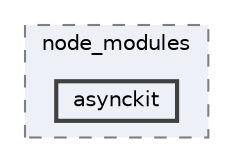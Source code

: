 digraph "pkiclassroomrescheduler/src/main/frontend/node_modules/asynckit"
{
 // LATEX_PDF_SIZE
  bgcolor="transparent";
  edge [fontname=Helvetica,fontsize=10,labelfontname=Helvetica,labelfontsize=10];
  node [fontname=Helvetica,fontsize=10,shape=box,height=0.2,width=0.4];
  compound=true
  subgraph clusterdir_72953eda66ccb3a2722c28e1c3e6c23b {
    graph [ bgcolor="#edf0f7", pencolor="grey50", label="node_modules", fontname=Helvetica,fontsize=10 style="filled,dashed", URL="dir_72953eda66ccb3a2722c28e1c3e6c23b.html",tooltip=""]
  dir_7302025e70473b33ec6a1eef30fbc3a6 [label="asynckit", fillcolor="#edf0f7", color="grey25", style="filled,bold", URL="dir_7302025e70473b33ec6a1eef30fbc3a6.html",tooltip=""];
  }
}
